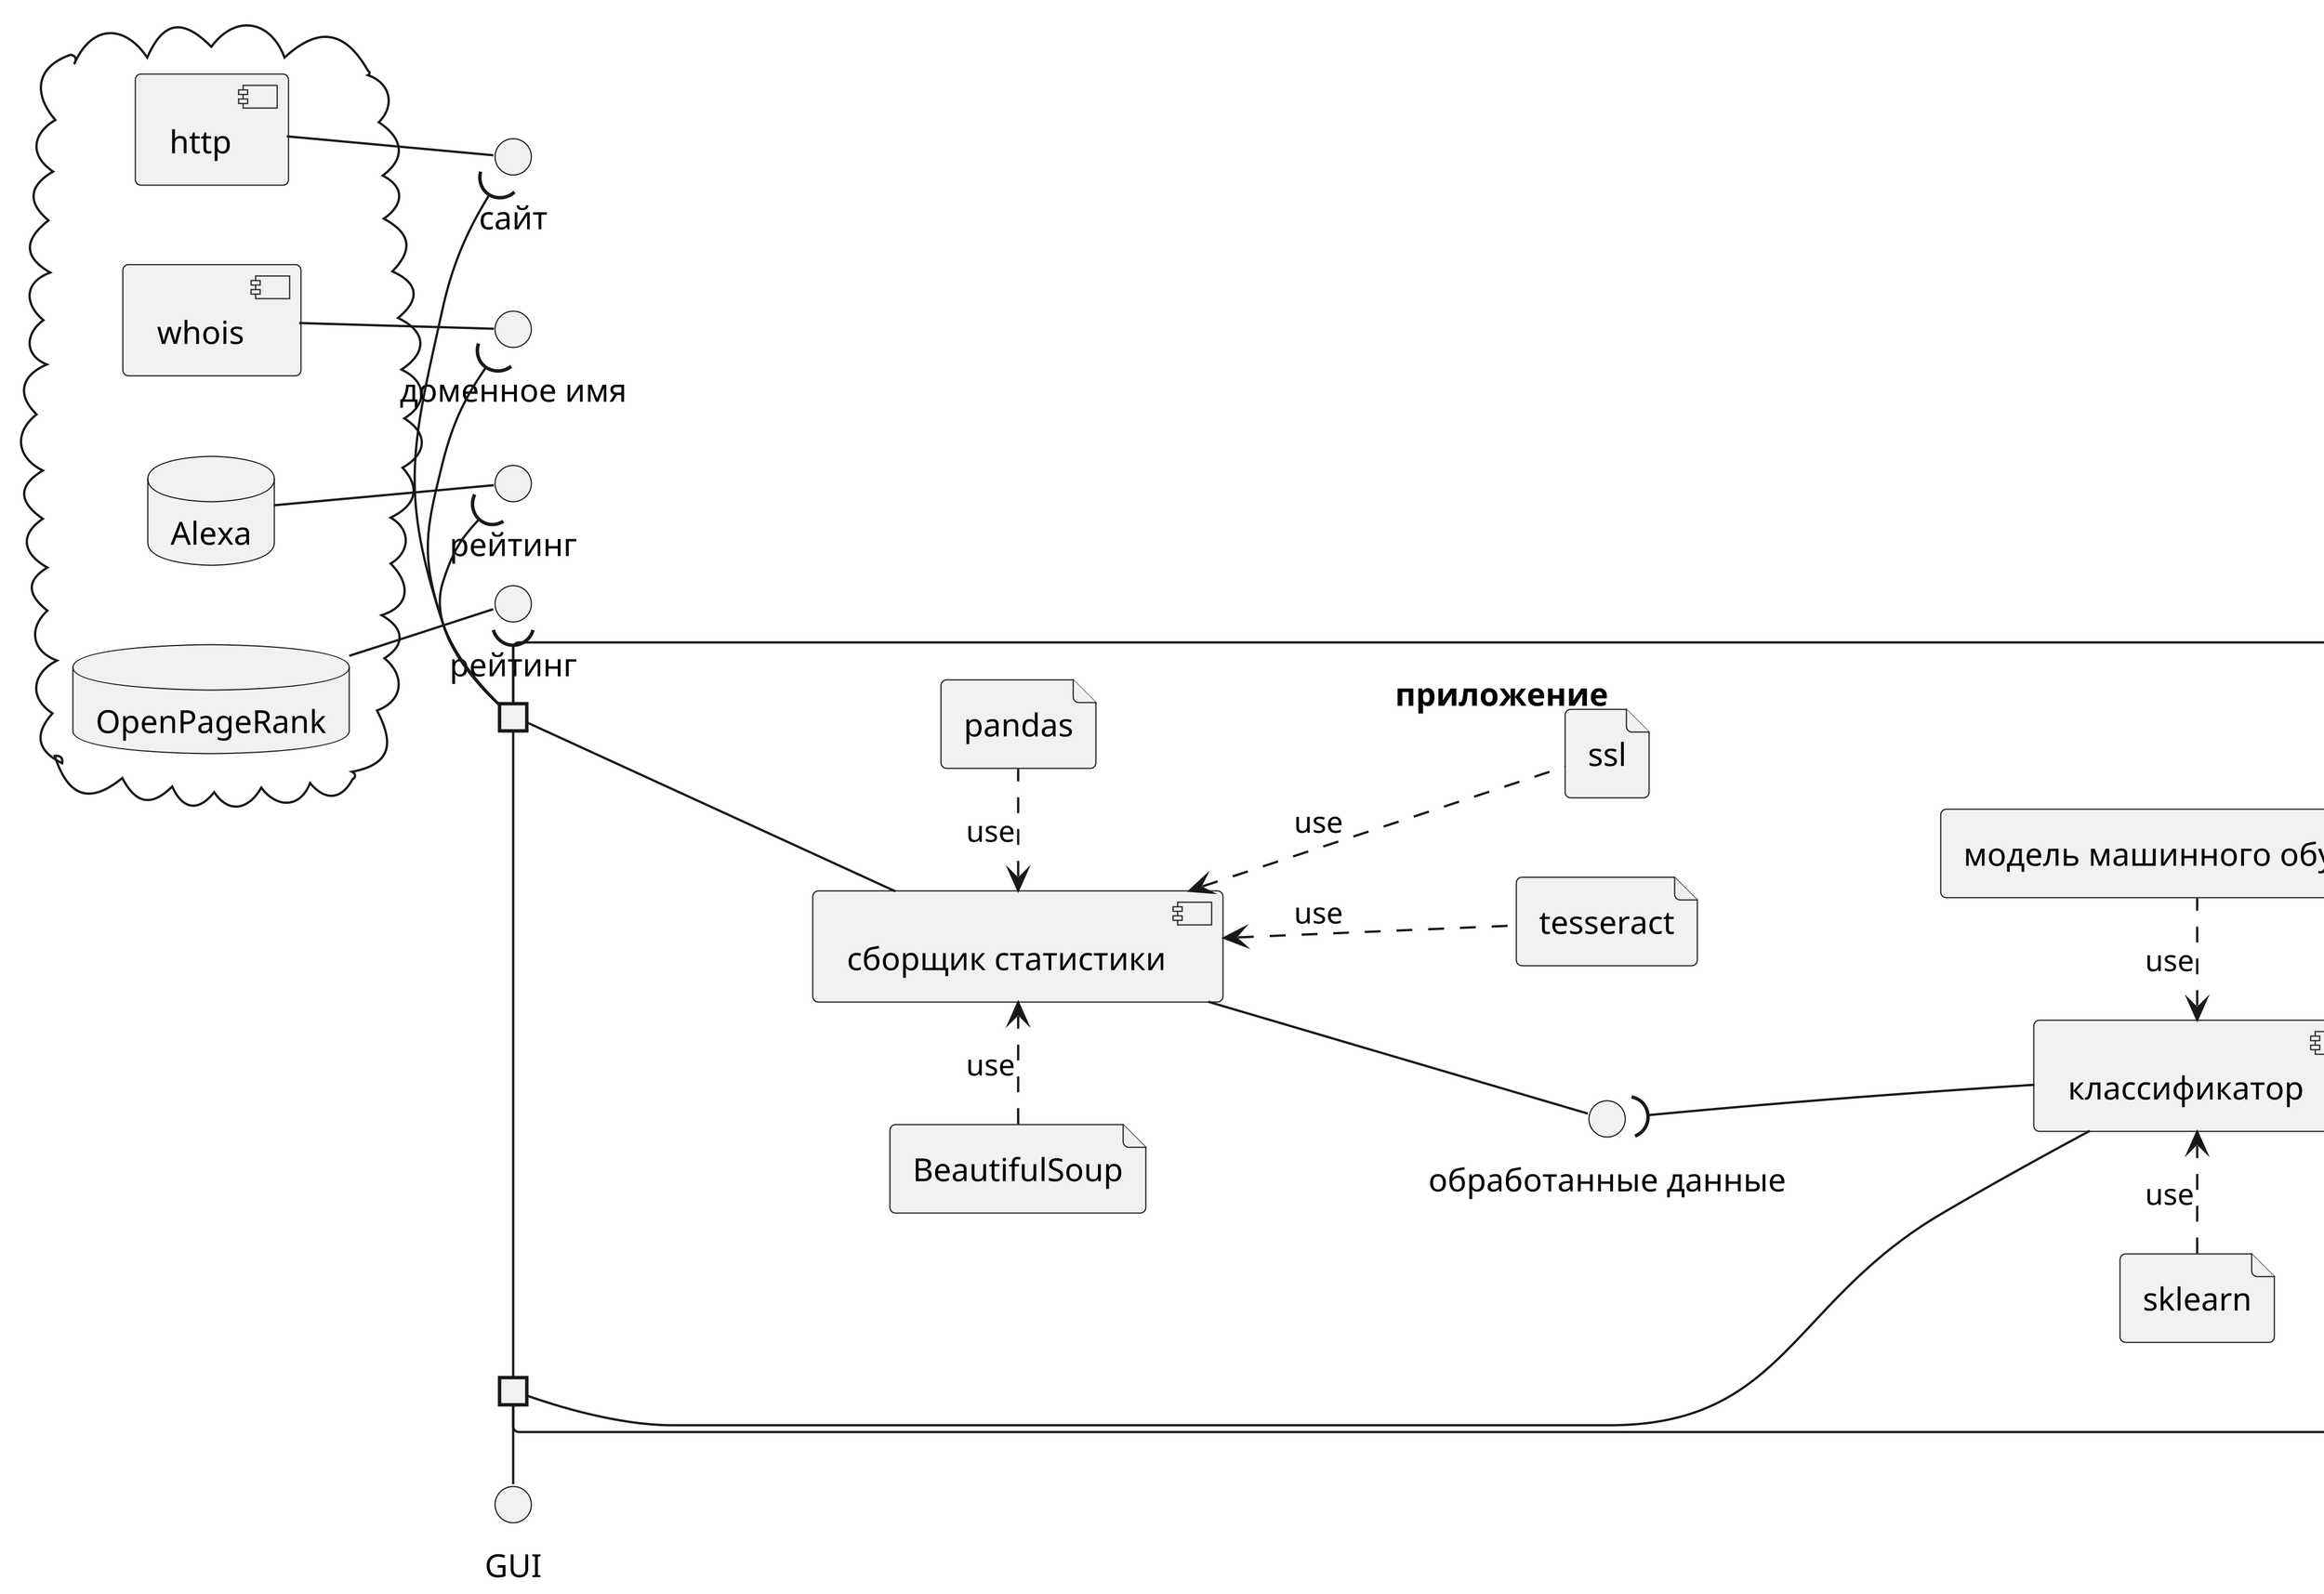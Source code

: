 @startuml

left to right direction
scale 4

() GUI

component "приложение"{
    port " " as output
    port "  " as input

    file tesseract
    file BeautifulSoup
    file pandas
    file sklearn
    file ssl
    file "модель машинного обучения" as ml

    () "обработанные данные" as data

    BeautifulSoup .> [сборщик статистики] : use
    ssl .u.> [сборщик статистики] : use
    pandas .l.> [сборщик статистики] : use
    tesseract .u.> [сборщик статистики] : use
    [сборщик статистики] -d-- input

    [сборщик статистики] -d- data
    [классификатор] -u-( data

    ml .l.> [классификатор] : use
    sklearn .> [классификатор] : use
    [классификатор] -u- output
}

output -l- GUI

cloud {
    [http]
    [whois]
    database Alexa
    database OpenPageRank
}

() сайт
[http] -- сайт
input -( сайт

() рейтинг as r1
() рейтинг as r2

Alexa -- r1
input -( r1

OpenPageRank -- r2
input -( r2

() "доменное имя" as domain
whois -d- domain
input -r( domain


@enduml